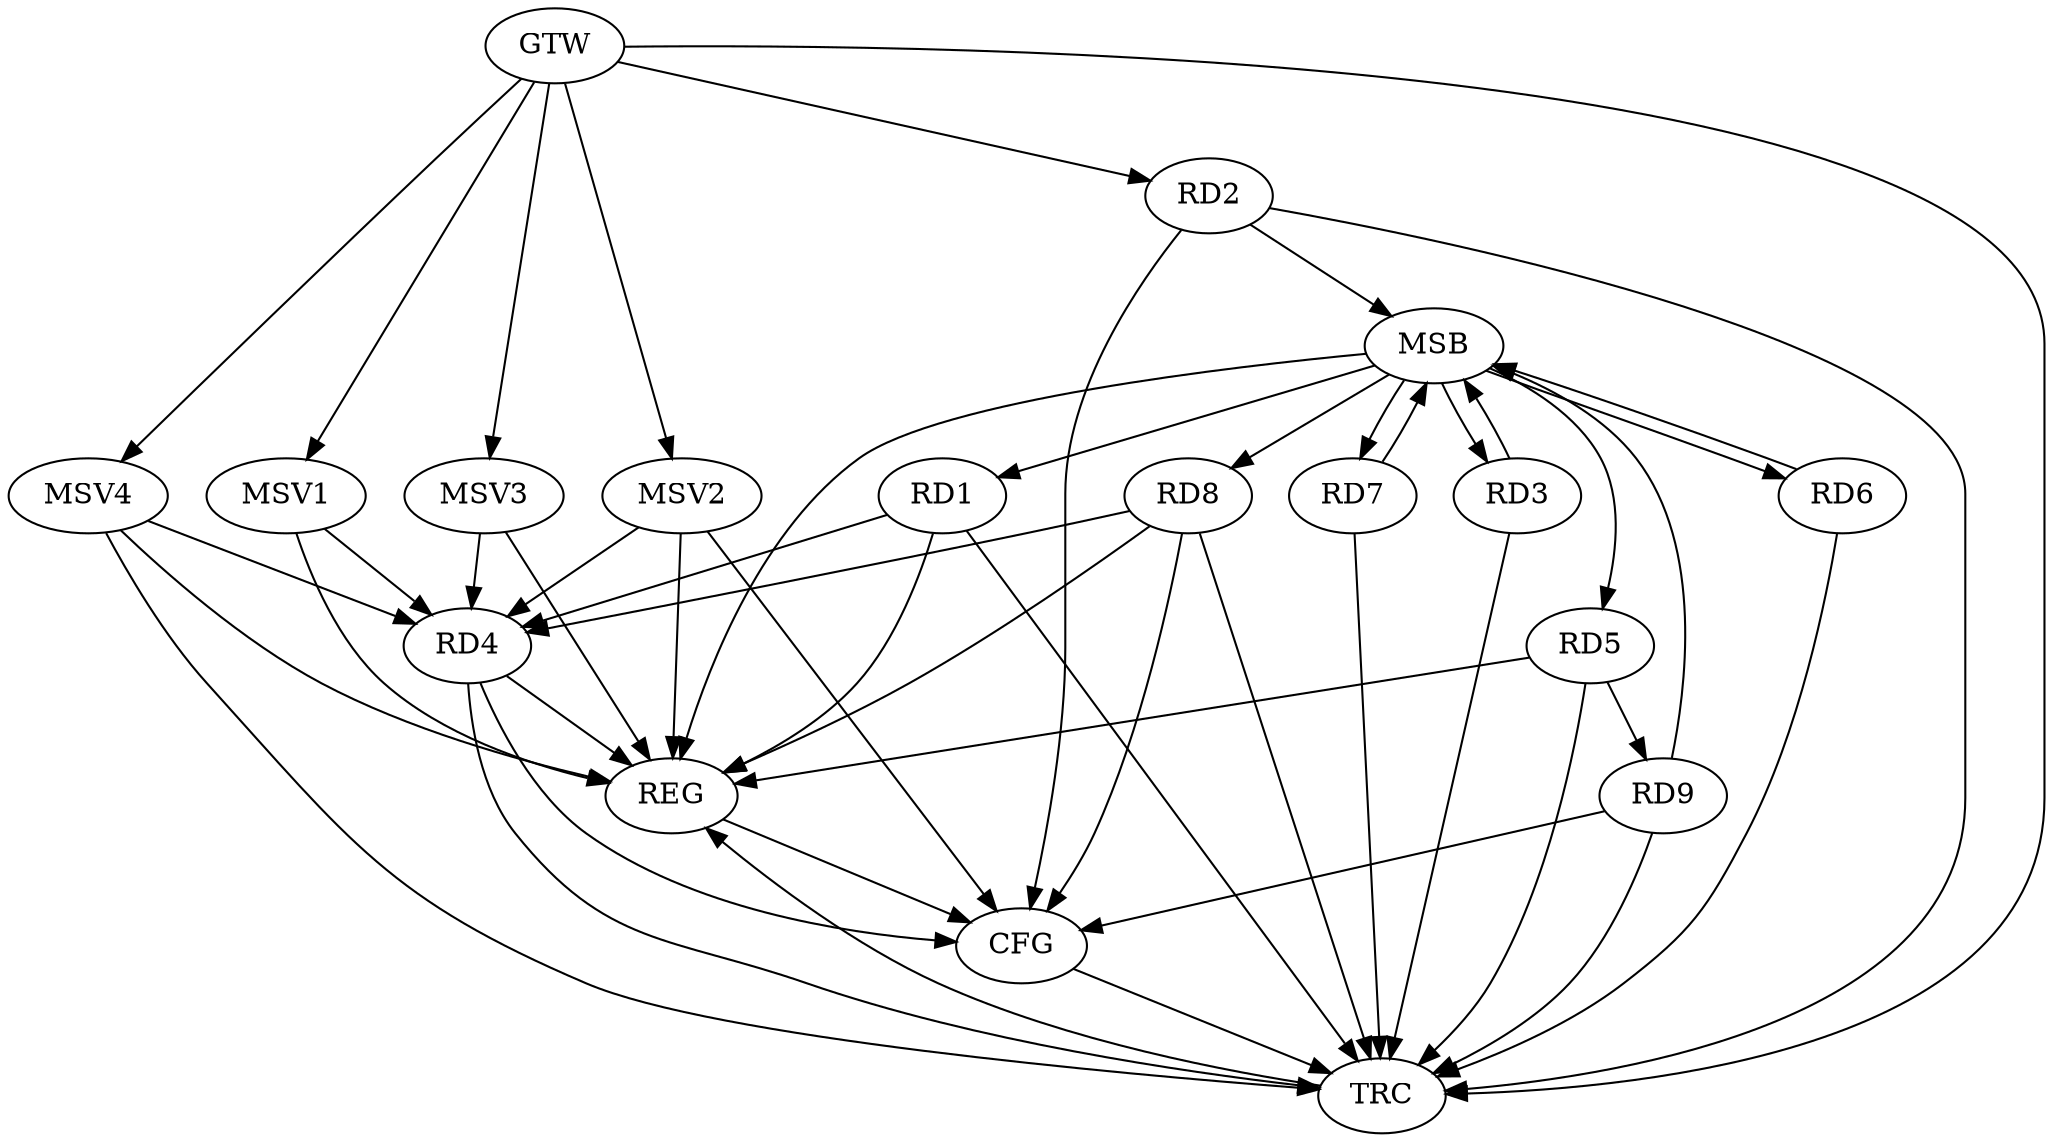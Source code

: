 strict digraph G {
  RD1 [ label="RD1" ];
  RD2 [ label="RD2" ];
  RD3 [ label="RD3" ];
  RD4 [ label="RD4" ];
  RD5 [ label="RD5" ];
  RD6 [ label="RD6" ];
  RD7 [ label="RD7" ];
  RD8 [ label="RD8" ];
  RD9 [ label="RD9" ];
  GTW [ label="GTW" ];
  REG [ label="REG" ];
  MSB [ label="MSB" ];
  CFG [ label="CFG" ];
  TRC [ label="TRC" ];
  MSV1 [ label="MSV1" ];
  MSV2 [ label="MSV2" ];
  MSV3 [ label="MSV3" ];
  MSV4 [ label="MSV4" ];
  RD1 -> RD4;
  RD8 -> RD4;
  RD5 -> RD9;
  GTW -> RD2;
  RD1 -> REG;
  RD4 -> REG;
  RD5 -> REG;
  RD8 -> REG;
  RD2 -> MSB;
  MSB -> RD1;
  MSB -> RD3;
  MSB -> REG;
  RD3 -> MSB;
  MSB -> RD5;
  RD6 -> MSB;
  MSB -> RD7;
  MSB -> RD8;
  RD7 -> MSB;
  MSB -> RD6;
  RD9 -> MSB;
  RD2 -> CFG;
  RD9 -> CFG;
  RD4 -> CFG;
  RD8 -> CFG;
  REG -> CFG;
  RD1 -> TRC;
  RD2 -> TRC;
  RD3 -> TRC;
  RD4 -> TRC;
  RD5 -> TRC;
  RD6 -> TRC;
  RD7 -> TRC;
  RD8 -> TRC;
  RD9 -> TRC;
  GTW -> TRC;
  CFG -> TRC;
  TRC -> REG;
  MSV1 -> RD4;
  GTW -> MSV1;
  MSV1 -> REG;
  MSV2 -> RD4;
  GTW -> MSV2;
  MSV2 -> REG;
  MSV2 -> CFG;
  MSV3 -> RD4;
  GTW -> MSV3;
  MSV3 -> REG;
  MSV4 -> RD4;
  GTW -> MSV4;
  MSV4 -> REG;
  MSV4 -> TRC;
}
